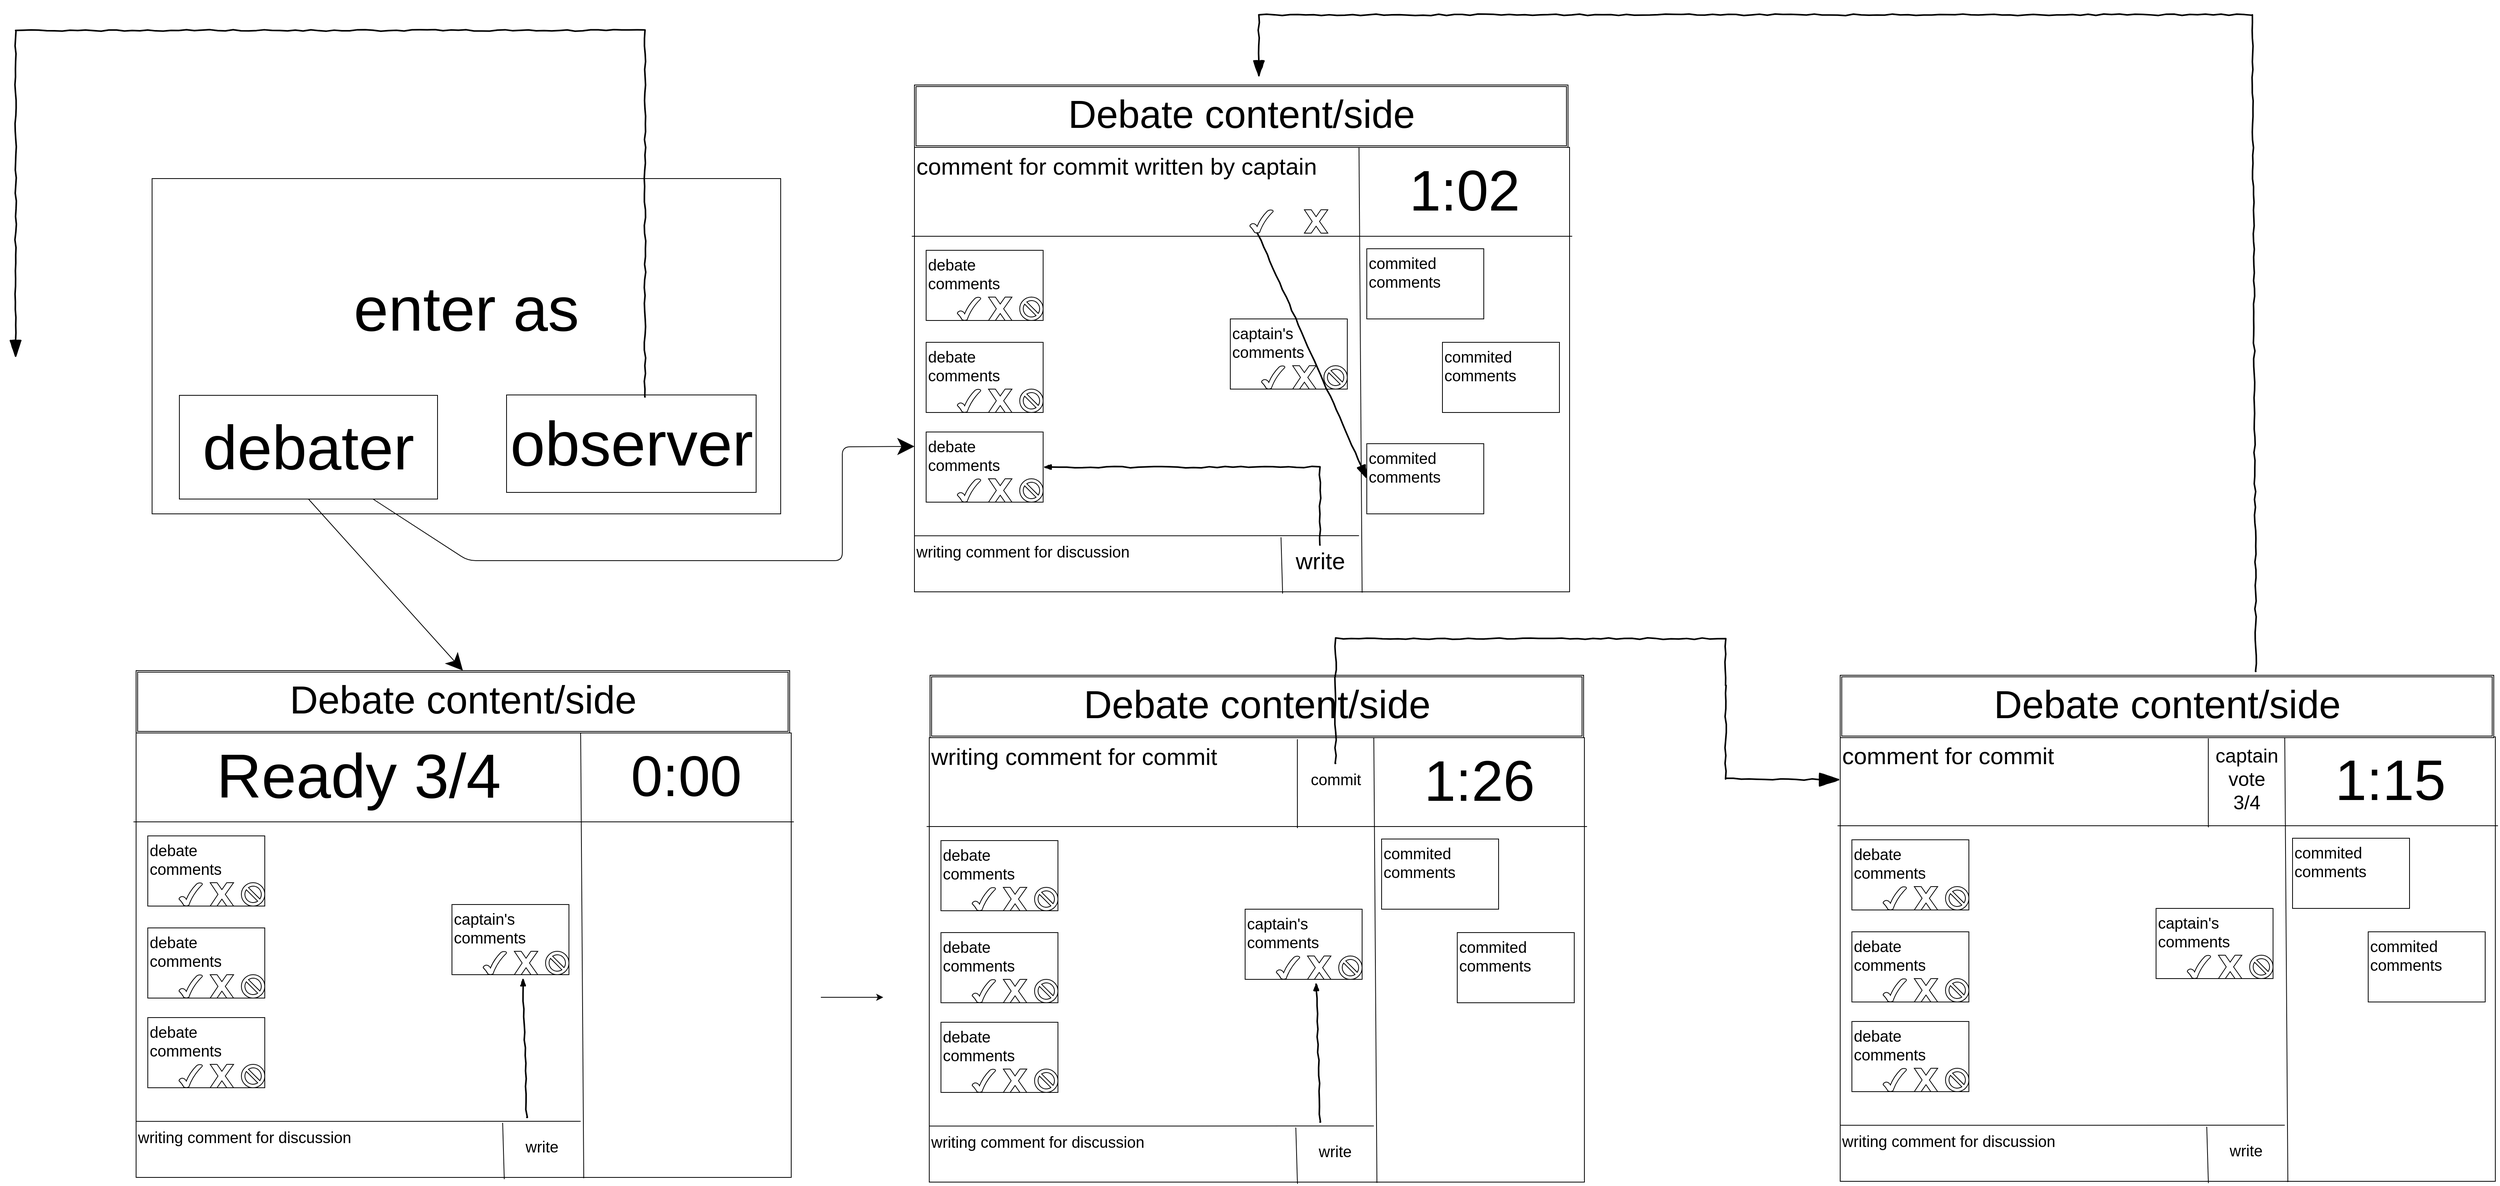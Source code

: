 <mxfile version="10.6.1" type="github"><diagram id="ZdFKePdr-FafEi4MBhRc" name="Page-1"><mxGraphModel dx="4649" dy="1990" grid="1" gridSize="20" guides="1" tooltips="1" connect="1" arrows="1" fold="1" page="1" pageScale="1" pageWidth="1169" pageHeight="827" math="0" shadow="0"><root><mxCell id="0"/><mxCell id="1" parent="0"/><mxCell id="f2f6UKd6Drw-5lWXuUiP-39" value="" style="rounded=0;whiteSpace=wrap;html=1;" vertex="1" parent="1"><mxGeometry x="112.5" y="270" width="840" height="570" as="geometry"/></mxCell><mxCell id="f2f6UKd6Drw-5lWXuUiP-42" value="" style="endArrow=none;html=1;entryX=0.796;entryY=-0.002;entryDx=0;entryDy=0;entryPerimeter=0;exitX=0.801;exitY=1;exitDx=0;exitDy=0;exitPerimeter=0;" edge="1" parent="1"><mxGeometry width="50" height="50" relative="1" as="geometry"><mxPoint x="686.5" y="841" as="sourcePoint"/><mxPoint x="682.5" y="270" as="targetPoint"/></mxGeometry></mxCell><mxCell id="f2f6UKd6Drw-5lWXuUiP-43" value="" style="endArrow=none;html=1;entryX=1.004;entryY=0.2;entryDx=0;entryDy=0;entryPerimeter=0;exitX=-0.004;exitY=0.2;exitDx=0;exitDy=0;exitPerimeter=0;" edge="1" parent="1" source="f2f6UKd6Drw-5lWXuUiP-39" target="f2f6UKd6Drw-5lWXuUiP-39"><mxGeometry width="50" height="50" relative="1" as="geometry"><mxPoint x="682.5" y="380" as="sourcePoint"/><mxPoint x="962.5" y="380" as="targetPoint"/></mxGeometry></mxCell><mxCell id="f2f6UKd6Drw-5lWXuUiP-44" value="&lt;font style=&quot;font-size: 73px&quot;&gt;1:02&lt;/font&gt;" style="text;html=1;strokeColor=none;fillColor=none;align=center;verticalAlign=middle;whiteSpace=wrap;rounded=0;" vertex="1" parent="1"><mxGeometry x="682.5" y="270" width="270" height="110" as="geometry"/></mxCell><mxCell id="f2f6UKd6Drw-5lWXuUiP-51" value="" style="rounded=0;whiteSpace=wrap;html=1;" vertex="1" parent="1"><mxGeometry x="127.5" y="402" width="150" height="90" as="geometry"/></mxCell><mxCell id="f2f6UKd6Drw-5lWXuUiP-52" value="&lt;font style=&quot;font-size: 20px&quot;&gt;debate comments&lt;br&gt;&lt;/font&gt;&lt;br&gt;&lt;br&gt;&lt;br&gt;&amp;nbsp; &amp;nbsp; &amp;nbsp; &amp;nbsp; &amp;nbsp; &amp;nbsp; &amp;nbsp; &amp;nbsp; &amp;nbsp; &amp;nbsp; &amp;nbsp; &amp;nbsp; &amp;nbsp; &amp;nbsp;&amp;nbsp;&lt;br&gt;" style="text;html=1;strokeColor=none;fillColor=none;align=left;verticalAlign=top;whiteSpace=wrap;rounded=0;" vertex="1" parent="1"><mxGeometry x="127.5" y="402" width="150" height="90" as="geometry"/></mxCell><mxCell id="f2f6UKd6Drw-5lWXuUiP-53" value="" style="verticalLabelPosition=bottom;verticalAlign=top;html=1;shape=mxgraph.basic.tick;align=left;" vertex="1" parent="1"><mxGeometry x="167.5" y="462" width="30" height="30" as="geometry"/></mxCell><mxCell id="f2f6UKd6Drw-5lWXuUiP-54" value="" style="verticalLabelPosition=bottom;verticalAlign=top;html=1;shape=mxgraph.basic.x;align=left;" vertex="1" parent="1"><mxGeometry x="207.5" y="462" width="30" height="30" as="geometry"/></mxCell><mxCell id="f2f6UKd6Drw-5lWXuUiP-55" value="" style="verticalLabelPosition=bottom;verticalAlign=top;html=1;shape=mxgraph.basic.no_symbol;align=left;" vertex="1" parent="1"><mxGeometry x="247.5" y="462" width="30" height="30" as="geometry"/></mxCell><mxCell id="f2f6UKd6Drw-5lWXuUiP-56" value="" style="rounded=0;whiteSpace=wrap;html=1;" vertex="1" parent="1"><mxGeometry x="127.5" y="520" width="150" height="90" as="geometry"/></mxCell><mxCell id="f2f6UKd6Drw-5lWXuUiP-57" value="&lt;font style=&quot;font-size: 20px&quot;&gt;debate comments&lt;br&gt;&lt;br&gt;&lt;br&gt;&lt;br&gt;&amp;nbsp; &amp;nbsp; &amp;nbsp; &amp;nbsp; &amp;nbsp; &amp;nbsp; &amp;nbsp; &amp;nbsp; &amp;nbsp; &amp;nbsp; &amp;nbsp; &amp;nbsp; &amp;nbsp; &amp;nbsp;&amp;nbsp;&lt;/font&gt;&lt;br&gt;" style="text;html=1;strokeColor=none;fillColor=none;align=left;verticalAlign=top;whiteSpace=wrap;rounded=0;" vertex="1" parent="1"><mxGeometry x="127.5" y="520" width="150" height="90" as="geometry"/></mxCell><mxCell id="f2f6UKd6Drw-5lWXuUiP-58" value="" style="verticalLabelPosition=bottom;verticalAlign=top;html=1;shape=mxgraph.basic.tick;align=left;" vertex="1" parent="1"><mxGeometry x="167.5" y="580" width="30" height="30" as="geometry"/></mxCell><mxCell id="f2f6UKd6Drw-5lWXuUiP-59" value="" style="verticalLabelPosition=bottom;verticalAlign=top;html=1;shape=mxgraph.basic.x;align=left;" vertex="1" parent="1"><mxGeometry x="207.5" y="580" width="30" height="30" as="geometry"/></mxCell><mxCell id="f2f6UKd6Drw-5lWXuUiP-60" value="" style="verticalLabelPosition=bottom;verticalAlign=top;html=1;shape=mxgraph.basic.no_symbol;align=left;" vertex="1" parent="1"><mxGeometry x="247.5" y="580" width="30" height="30" as="geometry"/></mxCell><mxCell id="f2f6UKd6Drw-5lWXuUiP-61" value="" style="rounded=0;whiteSpace=wrap;html=1;" vertex="1" parent="1"><mxGeometry x="127.5" y="635" width="150" height="90" as="geometry"/></mxCell><mxCell id="f2f6UKd6Drw-5lWXuUiP-62" value="&lt;font style=&quot;font-size: 20px&quot;&gt;debate comments&lt;br&gt;&lt;/font&gt;&lt;br&gt;&lt;br&gt;&lt;br&gt;&amp;nbsp; &amp;nbsp; &amp;nbsp; &amp;nbsp; &amp;nbsp; &amp;nbsp; &amp;nbsp; &amp;nbsp; &amp;nbsp; &amp;nbsp; &amp;nbsp; &amp;nbsp; &amp;nbsp; &amp;nbsp;&amp;nbsp;&lt;br&gt;" style="text;html=1;strokeColor=none;fillColor=none;align=left;verticalAlign=top;whiteSpace=wrap;rounded=0;" vertex="1" parent="1"><mxGeometry x="127.5" y="635" width="150" height="90" as="geometry"/></mxCell><mxCell id="f2f6UKd6Drw-5lWXuUiP-63" value="" style="verticalLabelPosition=bottom;verticalAlign=top;html=1;shape=mxgraph.basic.tick;align=left;" vertex="1" parent="1"><mxGeometry x="167.5" y="695" width="30" height="30" as="geometry"/></mxCell><mxCell id="f2f6UKd6Drw-5lWXuUiP-64" value="" style="verticalLabelPosition=bottom;verticalAlign=top;html=1;shape=mxgraph.basic.x;align=left;" vertex="1" parent="1"><mxGeometry x="207.5" y="695" width="30" height="30" as="geometry"/></mxCell><mxCell id="f2f6UKd6Drw-5lWXuUiP-65" value="" style="verticalLabelPosition=bottom;verticalAlign=top;html=1;shape=mxgraph.basic.no_symbol;align=left;" vertex="1" parent="1"><mxGeometry x="247.5" y="695" width="30" height="30" as="geometry"/></mxCell><mxCell id="f2f6UKd6Drw-5lWXuUiP-66" value="" style="rounded=0;whiteSpace=wrap;html=1;" vertex="1" parent="1"><mxGeometry x="517.5" y="490" width="150" height="90" as="geometry"/></mxCell><mxCell id="f2f6UKd6Drw-5lWXuUiP-67" value="&lt;font style=&quot;font-size: 20px&quot;&gt;captain's comments&lt;br&gt;&lt;/font&gt;&lt;br&gt;&lt;br&gt;&lt;br&gt;&amp;nbsp; &amp;nbsp; &amp;nbsp; &amp;nbsp; &amp;nbsp; &amp;nbsp; &amp;nbsp; &amp;nbsp; &amp;nbsp; &amp;nbsp; &amp;nbsp; &amp;nbsp; &amp;nbsp; &amp;nbsp;&amp;nbsp;&lt;br&gt;" style="text;html=1;strokeColor=none;fillColor=none;align=left;verticalAlign=top;whiteSpace=wrap;rounded=0;" vertex="1" parent="1"><mxGeometry x="517.5" y="490" width="150" height="90" as="geometry"/></mxCell><mxCell id="f2f6UKd6Drw-5lWXuUiP-68" value="" style="verticalLabelPosition=bottom;verticalAlign=top;html=1;shape=mxgraph.basic.tick;align=left;" vertex="1" parent="1"><mxGeometry x="557.5" y="550" width="30" height="30" as="geometry"/></mxCell><mxCell id="f2f6UKd6Drw-5lWXuUiP-69" value="" style="verticalLabelPosition=bottom;verticalAlign=top;html=1;shape=mxgraph.basic.x;align=left;" vertex="1" parent="1"><mxGeometry x="597.5" y="550" width="30" height="30" as="geometry"/></mxCell><mxCell id="f2f6UKd6Drw-5lWXuUiP-70" value="" style="verticalLabelPosition=bottom;verticalAlign=top;html=1;shape=mxgraph.basic.no_symbol;align=left;fontSize=20;" vertex="1" parent="1"><mxGeometry x="637.5" y="550" width="30" height="30" as="geometry"/></mxCell><mxCell id="f2f6UKd6Drw-5lWXuUiP-71" value="&lt;div style=&quot;text-align: left&quot;&gt;&lt;font style=&quot;font-size: 30px&quot;&gt;comment for commit written by captain&lt;/font&gt;&lt;/div&gt;" style="text;html=1;strokeColor=none;fillColor=none;align=left;verticalAlign=top;whiteSpace=wrap;rounded=0;" vertex="1" parent="1"><mxGeometry x="112.5" y="270" width="570" height="110" as="geometry"/></mxCell><mxCell id="f2f6UKd6Drw-5lWXuUiP-72" value="" style="verticalLabelPosition=bottom;verticalAlign=top;html=1;shape=mxgraph.basic.tick;align=left;" vertex="1" parent="1"><mxGeometry x="542.5" y="350" width="30" height="30" as="geometry"/></mxCell><mxCell id="f2f6UKd6Drw-5lWXuUiP-73" value="" style="verticalLabelPosition=bottom;verticalAlign=top;html=1;shape=mxgraph.basic.x;align=left;" vertex="1" parent="1"><mxGeometry x="612.5" y="350" width="30" height="30" as="geometry"/></mxCell><mxCell id="f2f6UKd6Drw-5lWXuUiP-74" value="" style="endArrow=none;html=1;exitX=0;exitY=0.874;exitDx=0;exitDy=0;exitPerimeter=0;" edge="1" parent="1" source="f2f6UKd6Drw-5lWXuUiP-39"><mxGeometry width="50" height="50" relative="1" as="geometry"><mxPoint x="112.5" y="1020" as="sourcePoint"/><mxPoint x="682.5" y="768" as="targetPoint"/></mxGeometry></mxCell><mxCell id="f2f6UKd6Drw-5lWXuUiP-75" value="&lt;font style=&quot;font-size: 30px&quot;&gt;write&lt;/font&gt;" style="text;html=1;strokeColor=none;fillColor=none;align=center;verticalAlign=middle;whiteSpace=wrap;rounded=0;" vertex="1" parent="1"><mxGeometry x="612.5" y="790" width="40" height="20" as="geometry"/></mxCell><mxCell id="f2f6UKd6Drw-5lWXuUiP-76" value="" style="endArrow=none;html=1;exitX=0.562;exitY=1.004;exitDx=0;exitDy=0;exitPerimeter=0;" edge="1" parent="1" source="f2f6UKd6Drw-5lWXuUiP-39"><mxGeometry width="50" height="50" relative="1" as="geometry"><mxPoint x="112.5" y="1050" as="sourcePoint"/><mxPoint x="582.5" y="770" as="targetPoint"/></mxGeometry></mxCell><mxCell id="f2f6UKd6Drw-5lWXuUiP-77" value="&lt;font style=&quot;font-size: 20px&quot;&gt;writing comment for discussion&lt;/font&gt;" style="text;html=1;strokeColor=none;fillColor=none;align=left;verticalAlign=top;whiteSpace=wrap;rounded=0;" vertex="1" parent="1"><mxGeometry x="112.5" y="770" width="360" height="20" as="geometry"/></mxCell><mxCell id="f2f6UKd6Drw-5lWXuUiP-78" value="" style="rounded=0;whiteSpace=wrap;html=1;" vertex="1" parent="1"><mxGeometry x="692.5" y="400" width="150" height="90" as="geometry"/></mxCell><mxCell id="f2f6UKd6Drw-5lWXuUiP-79" value="&lt;font style=&quot;font-size: 20px&quot;&gt;commited comments&lt;br&gt;&lt;/font&gt;&lt;br&gt;" style="text;html=1;strokeColor=none;fillColor=none;align=left;verticalAlign=top;whiteSpace=wrap;rounded=0;" vertex="1" parent="1"><mxGeometry x="692.5" y="400" width="150" height="90" as="geometry"/></mxCell><mxCell id="f2f6UKd6Drw-5lWXuUiP-80" value="" style="rounded=0;whiteSpace=wrap;html=1;fontSize=20;" vertex="1" parent="1"><mxGeometry x="789.5" y="520" width="150" height="90" as="geometry"/></mxCell><mxCell id="f2f6UKd6Drw-5lWXuUiP-81" value="commited comments&lt;br style=&quot;font-size: 20px;&quot;&gt;&lt;br style=&quot;font-size: 20px;&quot;&gt;" style="text;html=1;strokeColor=none;fillColor=none;align=left;verticalAlign=top;whiteSpace=wrap;rounded=0;fontSize=20;" vertex="1" parent="1"><mxGeometry x="789.5" y="520" width="150" height="90" as="geometry"/></mxCell><mxCell id="f2f6UKd6Drw-5lWXuUiP-82" value="" style="rounded=0;whiteSpace=wrap;html=1;fontSize=20;" vertex="1" parent="1"><mxGeometry x="692.5" y="650" width="150" height="90" as="geometry"/></mxCell><mxCell id="f2f6UKd6Drw-5lWXuUiP-83" value="commited comments&lt;br style=&quot;font-size: 20px;&quot;&gt;&lt;br style=&quot;font-size: 20px;&quot;&gt;" style="text;html=1;strokeColor=none;fillColor=none;align=left;verticalAlign=top;whiteSpace=wrap;rounded=0;fontSize=20;" vertex="1" parent="1"><mxGeometry x="692.5" y="650" width="150" height="90" as="geometry"/></mxCell><mxCell id="f2f6UKd6Drw-5lWXuUiP-84" value="" style="rounded=0;whiteSpace=wrap;html=1;fontSize=12;" vertex="1" parent="1"><mxGeometry x="131.5" y="1027" width="840" height="570" as="geometry"/></mxCell><mxCell id="f2f6UKd6Drw-5lWXuUiP-85" value="" style="endArrow=none;html=1;entryX=0.796;entryY=-0.002;entryDx=0;entryDy=0;entryPerimeter=0;exitX=0.801;exitY=1;exitDx=0;exitDy=0;exitPerimeter=0;fontSize=12;" edge="1" parent="1"><mxGeometry width="50" height="50" relative="1" as="geometry"><mxPoint x="705.5" y="1598" as="sourcePoint"/><mxPoint x="701.5" y="1027" as="targetPoint"/></mxGeometry></mxCell><mxCell id="f2f6UKd6Drw-5lWXuUiP-86" value="" style="endArrow=none;html=1;entryX=1.004;entryY=0.2;entryDx=0;entryDy=0;entryPerimeter=0;exitX=-0.004;exitY=0.2;exitDx=0;exitDy=0;exitPerimeter=0;fontSize=20;" edge="1" parent="1" source="f2f6UKd6Drw-5lWXuUiP-84" target="f2f6UKd6Drw-5lWXuUiP-84"><mxGeometry width="50" height="50" relative="1" as="geometry"><mxPoint x="701.5" y="1137" as="sourcePoint"/><mxPoint x="981.5" y="1137" as="targetPoint"/></mxGeometry></mxCell><mxCell id="f2f6UKd6Drw-5lWXuUiP-87" value="&lt;font style=&quot;font-size: 73px&quot;&gt;1:26&lt;/font&gt;" style="text;html=1;strokeColor=none;fillColor=none;align=center;verticalAlign=middle;whiteSpace=wrap;rounded=0;fontSize=45;" vertex="1" parent="1"><mxGeometry x="701.5" y="1027" width="270" height="110" as="geometry"/></mxCell><mxCell id="f2f6UKd6Drw-5lWXuUiP-88" value="" style="rounded=0;whiteSpace=wrap;html=1;fontSize=20;" vertex="1" parent="1"><mxGeometry x="146.5" y="1159" width="150" height="90" as="geometry"/></mxCell><mxCell id="f2f6UKd6Drw-5lWXuUiP-89" value="debate comments&lt;br style=&quot;font-size: 20px;&quot;&gt;&lt;br style=&quot;font-size: 20px;&quot;&gt;&lt;br style=&quot;font-size: 20px;&quot;&gt;&lt;br style=&quot;font-size: 20px;&quot;&gt;&amp;nbsp; &amp;nbsp; &amp;nbsp; &amp;nbsp; &amp;nbsp; &amp;nbsp; &amp;nbsp; &amp;nbsp; &amp;nbsp; &amp;nbsp; &amp;nbsp; &amp;nbsp; &amp;nbsp; &amp;nbsp;&amp;nbsp;&lt;br style=&quot;font-size: 20px;&quot;&gt;" style="text;html=1;strokeColor=none;fillColor=none;align=left;verticalAlign=top;whiteSpace=wrap;rounded=0;fontSize=20;" vertex="1" parent="1"><mxGeometry x="146.5" y="1159" width="150" height="90" as="geometry"/></mxCell><mxCell id="f2f6UKd6Drw-5lWXuUiP-90" value="" style="verticalLabelPosition=bottom;verticalAlign=top;html=1;shape=mxgraph.basic.tick;align=left;fontSize=20;" vertex="1" parent="1"><mxGeometry x="186.5" y="1219" width="30" height="30" as="geometry"/></mxCell><mxCell id="f2f6UKd6Drw-5lWXuUiP-91" value="" style="verticalLabelPosition=bottom;verticalAlign=top;html=1;shape=mxgraph.basic.x;align=left;fontSize=20;" vertex="1" parent="1"><mxGeometry x="226.5" y="1219" width="30" height="30" as="geometry"/></mxCell><mxCell id="f2f6UKd6Drw-5lWXuUiP-92" value="" style="verticalLabelPosition=bottom;verticalAlign=top;html=1;shape=mxgraph.basic.no_symbol;align=left;fontSize=20;" vertex="1" parent="1"><mxGeometry x="266.5" y="1219" width="30" height="30" as="geometry"/></mxCell><mxCell id="f2f6UKd6Drw-5lWXuUiP-93" value="" style="rounded=0;whiteSpace=wrap;html=1;fontSize=20;" vertex="1" parent="1"><mxGeometry x="146.5" y="1277" width="150" height="90" as="geometry"/></mxCell><mxCell id="f2f6UKd6Drw-5lWXuUiP-94" value="debate comments&lt;br style=&quot;font-size: 20px;&quot;&gt;&lt;br style=&quot;font-size: 20px;&quot;&gt;&lt;br style=&quot;font-size: 20px;&quot;&gt;&lt;br style=&quot;font-size: 20px;&quot;&gt;&amp;nbsp; &amp;nbsp; &amp;nbsp; &amp;nbsp; &amp;nbsp; &amp;nbsp; &amp;nbsp; &amp;nbsp; &amp;nbsp; &amp;nbsp; &amp;nbsp; &amp;nbsp; &amp;nbsp; &amp;nbsp;&amp;nbsp;&lt;br style=&quot;font-size: 20px;&quot;&gt;" style="text;html=1;strokeColor=none;fillColor=none;align=left;verticalAlign=top;whiteSpace=wrap;rounded=0;fontSize=20;" vertex="1" parent="1"><mxGeometry x="146.5" y="1277" width="150" height="90" as="geometry"/></mxCell><mxCell id="f2f6UKd6Drw-5lWXuUiP-95" value="" style="verticalLabelPosition=bottom;verticalAlign=top;html=1;shape=mxgraph.basic.tick;align=left;fontSize=20;" vertex="1" parent="1"><mxGeometry x="186.5" y="1337" width="30" height="30" as="geometry"/></mxCell><mxCell id="f2f6UKd6Drw-5lWXuUiP-96" value="" style="verticalLabelPosition=bottom;verticalAlign=top;html=1;shape=mxgraph.basic.x;align=left;fontSize=20;" vertex="1" parent="1"><mxGeometry x="226.5" y="1337" width="30" height="30" as="geometry"/></mxCell><mxCell id="f2f6UKd6Drw-5lWXuUiP-97" value="" style="verticalLabelPosition=bottom;verticalAlign=top;html=1;shape=mxgraph.basic.no_symbol;align=left;fontSize=20;" vertex="1" parent="1"><mxGeometry x="266.5" y="1337" width="30" height="30" as="geometry"/></mxCell><mxCell id="f2f6UKd6Drw-5lWXuUiP-98" value="" style="rounded=0;whiteSpace=wrap;html=1;fontSize=20;" vertex="1" parent="1"><mxGeometry x="146.5" y="1392" width="150" height="90" as="geometry"/></mxCell><mxCell id="f2f6UKd6Drw-5lWXuUiP-99" value="debate comments&lt;br style=&quot;font-size: 20px;&quot;&gt;&lt;br style=&quot;font-size: 20px;&quot;&gt;&lt;br style=&quot;font-size: 20px;&quot;&gt;&lt;br style=&quot;font-size: 20px;&quot;&gt;&amp;nbsp; &amp;nbsp; &amp;nbsp; &amp;nbsp; &amp;nbsp; &amp;nbsp; &amp;nbsp; &amp;nbsp; &amp;nbsp; &amp;nbsp; &amp;nbsp; &amp;nbsp; &amp;nbsp; &amp;nbsp;&amp;nbsp;&lt;br style=&quot;font-size: 20px;&quot;&gt;" style="text;html=1;strokeColor=none;fillColor=none;align=left;verticalAlign=top;whiteSpace=wrap;rounded=0;fontSize=20;" vertex="1" parent="1"><mxGeometry x="146.5" y="1392" width="150" height="90" as="geometry"/></mxCell><mxCell id="f2f6UKd6Drw-5lWXuUiP-100" value="" style="verticalLabelPosition=bottom;verticalAlign=top;html=1;shape=mxgraph.basic.tick;align=left;fontSize=20;" vertex="1" parent="1"><mxGeometry x="186.5" y="1452" width="30" height="30" as="geometry"/></mxCell><mxCell id="f2f6UKd6Drw-5lWXuUiP-101" value="" style="verticalLabelPosition=bottom;verticalAlign=top;html=1;shape=mxgraph.basic.x;align=left;fontSize=20;" vertex="1" parent="1"><mxGeometry x="226.5" y="1452" width="30" height="30" as="geometry"/></mxCell><mxCell id="f2f6UKd6Drw-5lWXuUiP-102" value="" style="verticalLabelPosition=bottom;verticalAlign=top;html=1;shape=mxgraph.basic.no_symbol;align=left;fontSize=20;" vertex="1" parent="1"><mxGeometry x="266.5" y="1452" width="30" height="30" as="geometry"/></mxCell><mxCell id="f2f6UKd6Drw-5lWXuUiP-103" value="" style="rounded=0;whiteSpace=wrap;html=1;fontSize=20;" vertex="1" parent="1"><mxGeometry x="536.5" y="1247" width="150" height="90" as="geometry"/></mxCell><mxCell id="f2f6UKd6Drw-5lWXuUiP-104" value="captain's comments&lt;br style=&quot;font-size: 20px;&quot;&gt;&lt;br style=&quot;font-size: 20px;&quot;&gt;&lt;br style=&quot;font-size: 20px;&quot;&gt;&lt;br style=&quot;font-size: 20px;&quot;&gt;&amp;nbsp; &amp;nbsp; &amp;nbsp; &amp;nbsp; &amp;nbsp; &amp;nbsp; &amp;nbsp; &amp;nbsp; &amp;nbsp; &amp;nbsp; &amp;nbsp; &amp;nbsp; &amp;nbsp; &amp;nbsp;&amp;nbsp;&lt;br style=&quot;font-size: 20px;&quot;&gt;" style="text;html=1;strokeColor=none;fillColor=none;align=left;verticalAlign=top;whiteSpace=wrap;rounded=0;fontSize=20;" vertex="1" parent="1"><mxGeometry x="536.5" y="1247" width="150" height="90" as="geometry"/></mxCell><mxCell id="f2f6UKd6Drw-5lWXuUiP-105" value="" style="verticalLabelPosition=bottom;verticalAlign=top;html=1;shape=mxgraph.basic.tick;align=left;fontSize=20;" vertex="1" parent="1"><mxGeometry x="576.5" y="1307" width="30" height="30" as="geometry"/></mxCell><mxCell id="f2f6UKd6Drw-5lWXuUiP-106" value="" style="verticalLabelPosition=bottom;verticalAlign=top;html=1;shape=mxgraph.basic.x;align=left;fontSize=20;" vertex="1" parent="1"><mxGeometry x="616.5" y="1307" width="30" height="30" as="geometry"/></mxCell><mxCell id="f2f6UKd6Drw-5lWXuUiP-107" value="" style="verticalLabelPosition=bottom;verticalAlign=top;html=1;shape=mxgraph.basic.no_symbol;align=left;fontSize=20;" vertex="1" parent="1"><mxGeometry x="656.5" y="1307" width="30" height="30" as="geometry"/></mxCell><mxCell id="f2f6UKd6Drw-5lWXuUiP-108" value="&lt;div style=&quot;text-align: left&quot;&gt;&lt;font style=&quot;font-size: 30px&quot;&gt;writing comment for commit&lt;/font&gt;&lt;/div&gt;" style="text;html=1;strokeColor=none;fillColor=none;align=left;verticalAlign=top;whiteSpace=wrap;rounded=0;fontSize=20;" vertex="1" parent="1"><mxGeometry x="131.5" y="1027" width="570" height="110" as="geometry"/></mxCell><mxCell id="f2f6UKd6Drw-5lWXuUiP-111" value="" style="endArrow=none;html=1;exitX=0;exitY=0.874;exitDx=0;exitDy=0;exitPerimeter=0;fontSize=20;" edge="1" parent="1" source="f2f6UKd6Drw-5lWXuUiP-84"><mxGeometry width="50" height="50" relative="1" as="geometry"><mxPoint x="131.5" y="1777" as="sourcePoint"/><mxPoint x="701.5" y="1525" as="targetPoint"/></mxGeometry></mxCell><mxCell id="f2f6UKd6Drw-5lWXuUiP-112" value="&lt;font style=&quot;font-size: 20px;&quot;&gt;write&lt;/font&gt;" style="text;html=1;strokeColor=none;fillColor=none;align=center;verticalAlign=middle;whiteSpace=wrap;rounded=0;fontSize=20;" vertex="1" parent="1"><mxGeometry x="631.5" y="1547" width="40" height="20" as="geometry"/></mxCell><mxCell id="f2f6UKd6Drw-5lWXuUiP-113" value="" style="endArrow=none;html=1;exitX=0.562;exitY=1.004;exitDx=0;exitDy=0;exitPerimeter=0;fontSize=20;" edge="1" parent="1" source="f2f6UKd6Drw-5lWXuUiP-84"><mxGeometry width="50" height="50" relative="1" as="geometry"><mxPoint x="131.5" y="1807" as="sourcePoint"/><mxPoint x="601.5" y="1527" as="targetPoint"/></mxGeometry></mxCell><mxCell id="f2f6UKd6Drw-5lWXuUiP-114" value="writing comment for discussion" style="text;html=1;strokeColor=none;fillColor=none;align=left;verticalAlign=top;whiteSpace=wrap;rounded=0;fontSize=20;" vertex="1" parent="1"><mxGeometry x="131.5" y="1527" width="360" height="20" as="geometry"/></mxCell><mxCell id="f2f6UKd6Drw-5lWXuUiP-115" value="" style="rounded=0;whiteSpace=wrap;html=1;fontSize=20;" vertex="1" parent="1"><mxGeometry x="711.5" y="1157" width="150" height="90" as="geometry"/></mxCell><mxCell id="f2f6UKd6Drw-5lWXuUiP-116" value="commited comments&lt;br style=&quot;font-size: 20px;&quot;&gt;&lt;br style=&quot;font-size: 20px;&quot;&gt;" style="text;html=1;strokeColor=none;fillColor=none;align=left;verticalAlign=top;whiteSpace=wrap;rounded=0;fontSize=20;" vertex="1" parent="1"><mxGeometry x="711.5" y="1157" width="150" height="90" as="geometry"/></mxCell><mxCell id="f2f6UKd6Drw-5lWXuUiP-117" value="" style="rounded=0;whiteSpace=wrap;html=1;fontSize=20;" vertex="1" parent="1"><mxGeometry x="808.5" y="1277" width="150" height="90" as="geometry"/></mxCell><mxCell id="f2f6UKd6Drw-5lWXuUiP-118" value="commited comments&lt;br style=&quot;font-size: 20px;&quot;&gt;&lt;br style=&quot;font-size: 20px;&quot;&gt;" style="text;html=1;strokeColor=none;fillColor=none;align=left;verticalAlign=top;whiteSpace=wrap;rounded=0;fontSize=20;" vertex="1" parent="1"><mxGeometry x="808.5" y="1277" width="150" height="90" as="geometry"/></mxCell><mxCell id="f2f6UKd6Drw-5lWXuUiP-121" value="" style="endArrow=none;html=1;entryX=0.828;entryY=0.018;entryDx=0;entryDy=0;entryPerimeter=0;fontSize=30;" edge="1" parent="1" target="f2f6UKd6Drw-5lWXuUiP-108"><mxGeometry width="50" height="50" relative="1" as="geometry"><mxPoint x="603.5" y="1143" as="sourcePoint"/><mxPoint x="174.5" y="1623" as="targetPoint"/></mxGeometry></mxCell><mxCell id="f2f6UKd6Drw-5lWXuUiP-122" value="&lt;font style=&quot;font-size: 20px;&quot;&gt;commit&lt;/font&gt;" style="text;html=1;strokeColor=none;fillColor=none;align=center;verticalAlign=middle;whiteSpace=wrap;rounded=0;fontSize=20;" vertex="1" parent="1"><mxGeometry x="622.5" y="1060" width="60" height="39" as="geometry"/></mxCell><mxCell id="f2f6UKd6Drw-5lWXuUiP-123" value="" style="rounded=0;whiteSpace=wrap;html=1;" vertex="1" parent="1"><mxGeometry x="1299.5" y="1026" width="840" height="570" as="geometry"/></mxCell><mxCell id="f2f6UKd6Drw-5lWXuUiP-124" value="" style="endArrow=none;html=1;entryX=0.796;entryY=-0.002;entryDx=0;entryDy=0;entryPerimeter=0;exitX=0.801;exitY=1;exitDx=0;exitDy=0;exitPerimeter=0;" edge="1" parent="1"><mxGeometry width="50" height="50" relative="1" as="geometry"><mxPoint x="1873.5" y="1597" as="sourcePoint"/><mxPoint x="1869.5" y="1026" as="targetPoint"/></mxGeometry></mxCell><mxCell id="f2f6UKd6Drw-5lWXuUiP-125" value="" style="endArrow=none;html=1;entryX=1.004;entryY=0.2;entryDx=0;entryDy=0;entryPerimeter=0;exitX=-0.004;exitY=0.2;exitDx=0;exitDy=0;exitPerimeter=0;fontSize=20;" edge="1" parent="1" source="f2f6UKd6Drw-5lWXuUiP-123" target="f2f6UKd6Drw-5lWXuUiP-123"><mxGeometry width="50" height="50" relative="1" as="geometry"><mxPoint x="1869.5" y="1136" as="sourcePoint"/><mxPoint x="2149.5" y="1136" as="targetPoint"/></mxGeometry></mxCell><mxCell id="f2f6UKd6Drw-5lWXuUiP-126" value="&lt;font style=&quot;font-size: 73px&quot;&gt;1:15&lt;/font&gt;" style="text;html=1;strokeColor=none;fillColor=none;align=center;verticalAlign=middle;whiteSpace=wrap;rounded=0;" vertex="1" parent="1"><mxGeometry x="1869.5" y="1026" width="270" height="110" as="geometry"/></mxCell><mxCell id="f2f6UKd6Drw-5lWXuUiP-127" value="" style="rounded=0;whiteSpace=wrap;html=1;fontSize=20;" vertex="1" parent="1"><mxGeometry x="1314.5" y="1158" width="150" height="90" as="geometry"/></mxCell><mxCell id="f2f6UKd6Drw-5lWXuUiP-128" value="debate comments&lt;br style=&quot;font-size: 20px;&quot;&gt;&lt;br style=&quot;font-size: 20px;&quot;&gt;&lt;br style=&quot;font-size: 20px;&quot;&gt;&lt;br style=&quot;font-size: 20px;&quot;&gt;&amp;nbsp; &amp;nbsp; &amp;nbsp; &amp;nbsp; &amp;nbsp; &amp;nbsp; &amp;nbsp; &amp;nbsp; &amp;nbsp; &amp;nbsp; &amp;nbsp; &amp;nbsp; &amp;nbsp; &amp;nbsp;&amp;nbsp;&lt;br style=&quot;font-size: 20px;&quot;&gt;" style="text;html=1;strokeColor=none;fillColor=none;align=left;verticalAlign=top;whiteSpace=wrap;rounded=0;fontSize=20;" vertex="1" parent="1"><mxGeometry x="1314.5" y="1158" width="150" height="90" as="geometry"/></mxCell><mxCell id="f2f6UKd6Drw-5lWXuUiP-129" value="" style="verticalLabelPosition=bottom;verticalAlign=top;html=1;shape=mxgraph.basic.tick;align=left;fontSize=20;" vertex="1" parent="1"><mxGeometry x="1354.5" y="1218" width="30" height="30" as="geometry"/></mxCell><mxCell id="f2f6UKd6Drw-5lWXuUiP-130" value="" style="verticalLabelPosition=bottom;verticalAlign=top;html=1;shape=mxgraph.basic.x;align=left;fontSize=20;" vertex="1" parent="1"><mxGeometry x="1394.5" y="1218" width="30" height="30" as="geometry"/></mxCell><mxCell id="f2f6UKd6Drw-5lWXuUiP-131" value="" style="verticalLabelPosition=bottom;verticalAlign=top;html=1;shape=mxgraph.basic.no_symbol;align=left;fontSize=20;" vertex="1" parent="1"><mxGeometry x="1434.5" y="1218" width="30" height="30" as="geometry"/></mxCell><mxCell id="f2f6UKd6Drw-5lWXuUiP-132" value="" style="rounded=0;whiteSpace=wrap;html=1;fontSize=20;" vertex="1" parent="1"><mxGeometry x="1314.5" y="1276" width="150" height="90" as="geometry"/></mxCell><mxCell id="f2f6UKd6Drw-5lWXuUiP-133" value="debate comments&lt;br style=&quot;font-size: 20px;&quot;&gt;&lt;br style=&quot;font-size: 20px;&quot;&gt;&lt;br style=&quot;font-size: 20px;&quot;&gt;&lt;br style=&quot;font-size: 20px;&quot;&gt;&amp;nbsp; &amp;nbsp; &amp;nbsp; &amp;nbsp; &amp;nbsp; &amp;nbsp; &amp;nbsp; &amp;nbsp; &amp;nbsp; &amp;nbsp; &amp;nbsp; &amp;nbsp; &amp;nbsp; &amp;nbsp;&amp;nbsp;&lt;br style=&quot;font-size: 20px;&quot;&gt;" style="text;html=1;strokeColor=none;fillColor=none;align=left;verticalAlign=top;whiteSpace=wrap;rounded=0;fontSize=20;" vertex="1" parent="1"><mxGeometry x="1314.5" y="1276" width="150" height="90" as="geometry"/></mxCell><mxCell id="f2f6UKd6Drw-5lWXuUiP-134" value="" style="verticalLabelPosition=bottom;verticalAlign=top;html=1;shape=mxgraph.basic.tick;align=left;fontSize=20;" vertex="1" parent="1"><mxGeometry x="1354.5" y="1336" width="30" height="30" as="geometry"/></mxCell><mxCell id="f2f6UKd6Drw-5lWXuUiP-135" value="" style="verticalLabelPosition=bottom;verticalAlign=top;html=1;shape=mxgraph.basic.x;align=left;fontSize=20;" vertex="1" parent="1"><mxGeometry x="1394.5" y="1336" width="30" height="30" as="geometry"/></mxCell><mxCell id="f2f6UKd6Drw-5lWXuUiP-136" value="" style="verticalLabelPosition=bottom;verticalAlign=top;html=1;shape=mxgraph.basic.no_symbol;align=left;fontSize=20;" vertex="1" parent="1"><mxGeometry x="1434.5" y="1336" width="30" height="30" as="geometry"/></mxCell><mxCell id="f2f6UKd6Drw-5lWXuUiP-137" value="" style="rounded=0;whiteSpace=wrap;html=1;fontSize=20;" vertex="1" parent="1"><mxGeometry x="1314.5" y="1391" width="150" height="90" as="geometry"/></mxCell><mxCell id="f2f6UKd6Drw-5lWXuUiP-138" value="debate comments&lt;br style=&quot;font-size: 20px;&quot;&gt;&lt;br style=&quot;font-size: 20px;&quot;&gt;&lt;br style=&quot;font-size: 20px;&quot;&gt;&lt;br style=&quot;font-size: 20px;&quot;&gt;&amp;nbsp; &amp;nbsp; &amp;nbsp; &amp;nbsp; &amp;nbsp; &amp;nbsp; &amp;nbsp; &amp;nbsp; &amp;nbsp; &amp;nbsp; &amp;nbsp; &amp;nbsp; &amp;nbsp; &amp;nbsp;&amp;nbsp;&lt;br style=&quot;font-size: 20px;&quot;&gt;" style="text;html=1;strokeColor=none;fillColor=none;align=left;verticalAlign=top;whiteSpace=wrap;rounded=0;fontSize=20;" vertex="1" parent="1"><mxGeometry x="1314.5" y="1391" width="150" height="90" as="geometry"/></mxCell><mxCell id="f2f6UKd6Drw-5lWXuUiP-139" value="" style="verticalLabelPosition=bottom;verticalAlign=top;html=1;shape=mxgraph.basic.tick;align=left;fontSize=20;" vertex="1" parent="1"><mxGeometry x="1354.5" y="1451" width="30" height="30" as="geometry"/></mxCell><mxCell id="f2f6UKd6Drw-5lWXuUiP-140" value="" style="verticalLabelPosition=bottom;verticalAlign=top;html=1;shape=mxgraph.basic.x;align=left;fontSize=20;" vertex="1" parent="1"><mxGeometry x="1394.5" y="1451" width="30" height="30" as="geometry"/></mxCell><mxCell id="f2f6UKd6Drw-5lWXuUiP-141" value="" style="verticalLabelPosition=bottom;verticalAlign=top;html=1;shape=mxgraph.basic.no_symbol;align=left;fontSize=20;" vertex="1" parent="1"><mxGeometry x="1434.5" y="1451" width="30" height="30" as="geometry"/></mxCell><mxCell id="f2f6UKd6Drw-5lWXuUiP-142" value="" style="rounded=0;whiteSpace=wrap;html=1;fontSize=20;" vertex="1" parent="1"><mxGeometry x="1704.5" y="1246" width="150" height="90" as="geometry"/></mxCell><mxCell id="f2f6UKd6Drw-5lWXuUiP-143" value="captain's comments&lt;br style=&quot;font-size: 20px;&quot;&gt;&lt;br style=&quot;font-size: 20px;&quot;&gt;&lt;br style=&quot;font-size: 20px;&quot;&gt;&lt;br style=&quot;font-size: 20px;&quot;&gt;&amp;nbsp; &amp;nbsp; &amp;nbsp; &amp;nbsp; &amp;nbsp; &amp;nbsp; &amp;nbsp; &amp;nbsp; &amp;nbsp; &amp;nbsp; &amp;nbsp; &amp;nbsp; &amp;nbsp; &amp;nbsp;&amp;nbsp;&lt;br style=&quot;font-size: 20px;&quot;&gt;" style="text;html=1;strokeColor=none;fillColor=none;align=left;verticalAlign=top;whiteSpace=wrap;rounded=0;fontSize=20;" vertex="1" parent="1"><mxGeometry x="1704.5" y="1246" width="150" height="90" as="geometry"/></mxCell><mxCell id="f2f6UKd6Drw-5lWXuUiP-144" value="" style="verticalLabelPosition=bottom;verticalAlign=top;html=1;shape=mxgraph.basic.tick;align=left;fontSize=20;" vertex="1" parent="1"><mxGeometry x="1744.5" y="1306" width="30" height="30" as="geometry"/></mxCell><mxCell id="f2f6UKd6Drw-5lWXuUiP-145" value="" style="verticalLabelPosition=bottom;verticalAlign=top;html=1;shape=mxgraph.basic.x;align=left;fontSize=20;" vertex="1" parent="1"><mxGeometry x="1784.5" y="1306" width="30" height="30" as="geometry"/></mxCell><mxCell id="f2f6UKd6Drw-5lWXuUiP-146" value="" style="verticalLabelPosition=bottom;verticalAlign=top;html=1;shape=mxgraph.basic.no_symbol;align=left;fontSize=20;" vertex="1" parent="1"><mxGeometry x="1824.5" y="1306" width="30" height="30" as="geometry"/></mxCell><mxCell id="f2f6UKd6Drw-5lWXuUiP-147" value="&lt;div style=&quot;text-align: left&quot;&gt;&lt;span style=&quot;font-size: 30px&quot;&gt;comment for commit&lt;/span&gt;&lt;/div&gt;" style="text;html=1;strokeColor=none;fillColor=none;align=left;verticalAlign=top;whiteSpace=wrap;rounded=0;" vertex="1" parent="1"><mxGeometry x="1299.5" y="1026" width="570" height="110" as="geometry"/></mxCell><mxCell id="f2f6UKd6Drw-5lWXuUiP-148" value="" style="endArrow=none;html=1;exitX=0;exitY=0.874;exitDx=0;exitDy=0;exitPerimeter=0;fontSize=20;" edge="1" parent="1" source="f2f6UKd6Drw-5lWXuUiP-123"><mxGeometry width="50" height="50" relative="1" as="geometry"><mxPoint x="1299.5" y="1776" as="sourcePoint"/><mxPoint x="1869.5" y="1524" as="targetPoint"/></mxGeometry></mxCell><mxCell id="f2f6UKd6Drw-5lWXuUiP-149" value="&lt;font style=&quot;font-size: 20px;&quot;&gt;write&lt;/font&gt;" style="text;html=1;strokeColor=none;fillColor=none;align=center;verticalAlign=middle;whiteSpace=wrap;rounded=0;fontSize=20;" vertex="1" parent="1"><mxGeometry x="1799.5" y="1546" width="40" height="20" as="geometry"/></mxCell><mxCell id="f2f6UKd6Drw-5lWXuUiP-150" value="" style="endArrow=none;html=1;exitX=0.562;exitY=1.004;exitDx=0;exitDy=0;exitPerimeter=0;fontSize=20;" edge="1" parent="1" source="f2f6UKd6Drw-5lWXuUiP-123"><mxGeometry width="50" height="50" relative="1" as="geometry"><mxPoint x="1299.5" y="1806" as="sourcePoint"/><mxPoint x="1769.5" y="1526" as="targetPoint"/></mxGeometry></mxCell><mxCell id="f2f6UKd6Drw-5lWXuUiP-151" value="writing comment for discussion" style="text;html=1;strokeColor=none;fillColor=none;align=left;verticalAlign=top;whiteSpace=wrap;rounded=0;fontSize=20;" vertex="1" parent="1"><mxGeometry x="1299.5" y="1526" width="360" height="20" as="geometry"/></mxCell><mxCell id="f2f6UKd6Drw-5lWXuUiP-152" value="" style="rounded=0;whiteSpace=wrap;html=1;fontSize=20;" vertex="1" parent="1"><mxGeometry x="1879.5" y="1156" width="150" height="90" as="geometry"/></mxCell><mxCell id="f2f6UKd6Drw-5lWXuUiP-153" value="commited comments&lt;br style=&quot;font-size: 20px;&quot;&gt;&lt;br style=&quot;font-size: 20px;&quot;&gt;" style="text;html=1;strokeColor=none;fillColor=none;align=left;verticalAlign=top;whiteSpace=wrap;rounded=0;fontSize=20;" vertex="1" parent="1"><mxGeometry x="1879.5" y="1156" width="150" height="90" as="geometry"/></mxCell><mxCell id="f2f6UKd6Drw-5lWXuUiP-154" value="" style="rounded=0;whiteSpace=wrap;html=1;fontSize=20;" vertex="1" parent="1"><mxGeometry x="1976.5" y="1276" width="150" height="90" as="geometry"/></mxCell><mxCell id="f2f6UKd6Drw-5lWXuUiP-155" value="commited comments&lt;br style=&quot;font-size: 20px;&quot;&gt;&lt;br style=&quot;font-size: 20px;&quot;&gt;" style="text;html=1;strokeColor=none;fillColor=none;align=left;verticalAlign=top;whiteSpace=wrap;rounded=0;fontSize=20;" vertex="1" parent="1"><mxGeometry x="1976.5" y="1276" width="150" height="90" as="geometry"/></mxCell><mxCell id="f2f6UKd6Drw-5lWXuUiP-158" value="" style="endArrow=none;html=1;entryX=0.828;entryY=0.018;entryDx=0;entryDy=0;entryPerimeter=0;" edge="1" parent="1" target="f2f6UKd6Drw-5lWXuUiP-147"><mxGeometry width="50" height="50" relative="1" as="geometry"><mxPoint x="1771.5" y="1142" as="sourcePoint"/><mxPoint x="1342.5" y="1622" as="targetPoint"/></mxGeometry></mxCell><mxCell id="f2f6UKd6Drw-5lWXuUiP-159" value="&lt;font style=&quot;font-size: 25px&quot;&gt;captain vote&lt;br&gt;3/4&lt;/font&gt;" style="text;html=1;strokeColor=none;fillColor=none;align=center;verticalAlign=middle;whiteSpace=wrap;rounded=0;" vertex="1" parent="1"><mxGeometry x="1790.5" y="1059" width="60" height="39" as="geometry"/></mxCell><mxCell id="f2f6UKd6Drw-5lWXuUiP-164" value="" style="rounded=0;comic=1;strokeWidth=2;endArrow=blockThin;html=1;fontFamily=Comic Sans MS;fontStyle=1;endSize=17;exitX=0.636;exitY=-0.062;exitDx=0;exitDy=0;exitPerimeter=0;entryX=0.527;entryY=-0.121;entryDx=0;entryDy=0;entryPerimeter=0;" edge="1" parent="1" source="f2f6UKd6Drw-5lWXuUiP-212" target="f2f6UKd6Drw-5lWXuUiP-213"><mxGeometry width="50" height="50" relative="1" as="geometry"><mxPoint x="1827.5" y="740" as="sourcePoint"/><mxPoint x="1580" y="380" as="targetPoint"/><Array as="points"><mxPoint x="1828" y="100"/><mxPoint x="554" y="100"/></Array></mxGeometry></mxCell><mxCell id="f2f6UKd6Drw-5lWXuUiP-165" value="" style="rounded=0;comic=1;strokeWidth=2;endArrow=blockThin;html=1;fontFamily=Comic Sans MS;fontStyle=1;entryX=0.367;entryY=1.133;entryDx=0;entryDy=0;entryPerimeter=0;" edge="1" parent="1" target="f2f6UKd6Drw-5lWXuUiP-106"><mxGeometry width="50" height="50" relative="1" as="geometry"><mxPoint x="632.5" y="1520" as="sourcePoint"/><mxPoint x="662.5" y="1380" as="targetPoint"/></mxGeometry></mxCell><mxCell id="f2f6UKd6Drw-5lWXuUiP-168" value="" style="rounded=0;comic=1;strokeWidth=2;endArrow=blockThin;html=1;fontFamily=Comic Sans MS;fontStyle=1;entryX=1;entryY=0.5;entryDx=0;entryDy=0;" edge="1" parent="1" target="f2f6UKd6Drw-5lWXuUiP-62"><mxGeometry width="50" height="50" relative="1" as="geometry"><mxPoint x="632.5" y="780" as="sourcePoint"/><mxPoint x="642.5" y="640" as="targetPoint"/><Array as="points"><mxPoint x="632.5" y="680"/></Array></mxGeometry></mxCell><mxCell id="f2f6UKd6Drw-5lWXuUiP-171" value="" style="rounded=0;comic=1;strokeWidth=2;endArrow=blockThin;html=1;fontFamily=Comic Sans MS;fontStyle=1;entryX=0;entryY=0.5;entryDx=0;entryDy=0;endSize=13;" edge="1" parent="1" target="f2f6UKd6Drw-5lWXuUiP-83"><mxGeometry width="50" height="50" relative="1" as="geometry"><mxPoint x="552.5" y="380" as="sourcePoint"/><mxPoint x="602.5" y="400" as="targetPoint"/></mxGeometry></mxCell><mxCell id="f2f6UKd6Drw-5lWXuUiP-172" value="" style="rounded=0;whiteSpace=wrap;html=1;fontSize=12;" vertex="1" parent="1"><mxGeometry x="-885.5" y="1021" width="840" height="570" as="geometry"/></mxCell><mxCell id="f2f6UKd6Drw-5lWXuUiP-173" value="" style="endArrow=none;html=1;entryX=0.796;entryY=-0.002;entryDx=0;entryDy=0;entryPerimeter=0;exitX=0.801;exitY=1;exitDx=0;exitDy=0;exitPerimeter=0;fontSize=12;" edge="1" parent="1"><mxGeometry width="50" height="50" relative="1" as="geometry"><mxPoint x="-311.5" y="1592" as="sourcePoint"/><mxPoint x="-315.5" y="1021" as="targetPoint"/></mxGeometry></mxCell><mxCell id="f2f6UKd6Drw-5lWXuUiP-174" value="" style="endArrow=none;html=1;entryX=1.004;entryY=0.2;entryDx=0;entryDy=0;entryPerimeter=0;exitX=-0.004;exitY=0.2;exitDx=0;exitDy=0;exitPerimeter=0;fontSize=20;" edge="1" parent="1" source="f2f6UKd6Drw-5lWXuUiP-172" target="f2f6UKd6Drw-5lWXuUiP-172"><mxGeometry width="50" height="50" relative="1" as="geometry"><mxPoint x="-315.5" y="1131" as="sourcePoint"/><mxPoint x="-35.5" y="1131" as="targetPoint"/></mxGeometry></mxCell><mxCell id="f2f6UKd6Drw-5lWXuUiP-175" value="&lt;font style=&quot;font-size: 73px&quot;&gt;0:00&lt;/font&gt;" style="text;html=1;strokeColor=none;fillColor=none;align=center;verticalAlign=middle;whiteSpace=wrap;rounded=0;fontSize=45;" vertex="1" parent="1"><mxGeometry x="-315.5" y="1021" width="270" height="110" as="geometry"/></mxCell><mxCell id="f2f6UKd6Drw-5lWXuUiP-176" value="" style="rounded=0;whiteSpace=wrap;html=1;fontSize=20;" vertex="1" parent="1"><mxGeometry x="-870.5" y="1153" width="150" height="90" as="geometry"/></mxCell><mxCell id="f2f6UKd6Drw-5lWXuUiP-177" value="debate comments&lt;br style=&quot;font-size: 20px;&quot;&gt;&lt;br style=&quot;font-size: 20px;&quot;&gt;&lt;br style=&quot;font-size: 20px;&quot;&gt;&lt;br style=&quot;font-size: 20px;&quot;&gt;&amp;nbsp; &amp;nbsp; &amp;nbsp; &amp;nbsp; &amp;nbsp; &amp;nbsp; &amp;nbsp; &amp;nbsp; &amp;nbsp; &amp;nbsp; &amp;nbsp; &amp;nbsp; &amp;nbsp; &amp;nbsp;&amp;nbsp;&lt;br style=&quot;font-size: 20px;&quot;&gt;" style="text;html=1;strokeColor=none;fillColor=none;align=left;verticalAlign=top;whiteSpace=wrap;rounded=0;fontSize=20;" vertex="1" parent="1"><mxGeometry x="-870.5" y="1153" width="150" height="90" as="geometry"/></mxCell><mxCell id="f2f6UKd6Drw-5lWXuUiP-178" value="" style="verticalLabelPosition=bottom;verticalAlign=top;html=1;shape=mxgraph.basic.tick;align=left;fontSize=20;" vertex="1" parent="1"><mxGeometry x="-830.5" y="1213" width="30" height="30" as="geometry"/></mxCell><mxCell id="f2f6UKd6Drw-5lWXuUiP-179" value="" style="verticalLabelPosition=bottom;verticalAlign=top;html=1;shape=mxgraph.basic.x;align=left;fontSize=20;" vertex="1" parent="1"><mxGeometry x="-790.5" y="1213" width="30" height="30" as="geometry"/></mxCell><mxCell id="f2f6UKd6Drw-5lWXuUiP-180" value="" style="verticalLabelPosition=bottom;verticalAlign=top;html=1;shape=mxgraph.basic.no_symbol;align=left;fontSize=20;" vertex="1" parent="1"><mxGeometry x="-750.5" y="1213" width="30" height="30" as="geometry"/></mxCell><mxCell id="f2f6UKd6Drw-5lWXuUiP-181" value="" style="rounded=0;whiteSpace=wrap;html=1;fontSize=20;" vertex="1" parent="1"><mxGeometry x="-870.5" y="1271" width="150" height="90" as="geometry"/></mxCell><mxCell id="f2f6UKd6Drw-5lWXuUiP-182" value="debate comments&lt;br style=&quot;font-size: 20px;&quot;&gt;&lt;br style=&quot;font-size: 20px;&quot;&gt;&lt;br style=&quot;font-size: 20px;&quot;&gt;&lt;br style=&quot;font-size: 20px;&quot;&gt;&amp;nbsp; &amp;nbsp; &amp;nbsp; &amp;nbsp; &amp;nbsp; &amp;nbsp; &amp;nbsp; &amp;nbsp; &amp;nbsp; &amp;nbsp; &amp;nbsp; &amp;nbsp; &amp;nbsp; &amp;nbsp;&amp;nbsp;&lt;br style=&quot;font-size: 20px;&quot;&gt;" style="text;html=1;strokeColor=none;fillColor=none;align=left;verticalAlign=top;whiteSpace=wrap;rounded=0;fontSize=20;" vertex="1" parent="1"><mxGeometry x="-870.5" y="1271" width="150" height="90" as="geometry"/></mxCell><mxCell id="f2f6UKd6Drw-5lWXuUiP-183" value="" style="verticalLabelPosition=bottom;verticalAlign=top;html=1;shape=mxgraph.basic.tick;align=left;fontSize=20;" vertex="1" parent="1"><mxGeometry x="-830.5" y="1331" width="30" height="30" as="geometry"/></mxCell><mxCell id="f2f6UKd6Drw-5lWXuUiP-184" value="" style="verticalLabelPosition=bottom;verticalAlign=top;html=1;shape=mxgraph.basic.x;align=left;fontSize=20;" vertex="1" parent="1"><mxGeometry x="-790.5" y="1331" width="30" height="30" as="geometry"/></mxCell><mxCell id="f2f6UKd6Drw-5lWXuUiP-185" value="" style="verticalLabelPosition=bottom;verticalAlign=top;html=1;shape=mxgraph.basic.no_symbol;align=left;fontSize=20;" vertex="1" parent="1"><mxGeometry x="-750.5" y="1331" width="30" height="30" as="geometry"/></mxCell><mxCell id="f2f6UKd6Drw-5lWXuUiP-186" value="" style="rounded=0;whiteSpace=wrap;html=1;fontSize=20;" vertex="1" parent="1"><mxGeometry x="-870.5" y="1386" width="150" height="90" as="geometry"/></mxCell><mxCell id="f2f6UKd6Drw-5lWXuUiP-187" value="debate comments&lt;br style=&quot;font-size: 20px;&quot;&gt;&lt;br style=&quot;font-size: 20px;&quot;&gt;&lt;br style=&quot;font-size: 20px;&quot;&gt;&lt;br style=&quot;font-size: 20px;&quot;&gt;&amp;nbsp; &amp;nbsp; &amp;nbsp; &amp;nbsp; &amp;nbsp; &amp;nbsp; &amp;nbsp; &amp;nbsp; &amp;nbsp; &amp;nbsp; &amp;nbsp; &amp;nbsp; &amp;nbsp; &amp;nbsp;&amp;nbsp;&lt;br style=&quot;font-size: 20px;&quot;&gt;" style="text;html=1;strokeColor=none;fillColor=none;align=left;verticalAlign=top;whiteSpace=wrap;rounded=0;fontSize=20;" vertex="1" parent="1"><mxGeometry x="-870.5" y="1386" width="150" height="90" as="geometry"/></mxCell><mxCell id="f2f6UKd6Drw-5lWXuUiP-188" value="" style="verticalLabelPosition=bottom;verticalAlign=top;html=1;shape=mxgraph.basic.tick;align=left;fontSize=20;" vertex="1" parent="1"><mxGeometry x="-830.5" y="1446" width="30" height="30" as="geometry"/></mxCell><mxCell id="f2f6UKd6Drw-5lWXuUiP-189" value="" style="verticalLabelPosition=bottom;verticalAlign=top;html=1;shape=mxgraph.basic.x;align=left;fontSize=20;" vertex="1" parent="1"><mxGeometry x="-790.5" y="1446" width="30" height="30" as="geometry"/></mxCell><mxCell id="f2f6UKd6Drw-5lWXuUiP-190" value="" style="verticalLabelPosition=bottom;verticalAlign=top;html=1;shape=mxgraph.basic.no_symbol;align=left;fontSize=20;" vertex="1" parent="1"><mxGeometry x="-750.5" y="1446" width="30" height="30" as="geometry"/></mxCell><mxCell id="f2f6UKd6Drw-5lWXuUiP-191" value="" style="rounded=0;whiteSpace=wrap;html=1;fontSize=20;" vertex="1" parent="1"><mxGeometry x="-480.5" y="1241" width="150" height="90" as="geometry"/></mxCell><mxCell id="f2f6UKd6Drw-5lWXuUiP-192" value="captain's comments&lt;br style=&quot;font-size: 20px;&quot;&gt;&lt;br style=&quot;font-size: 20px;&quot;&gt;&lt;br style=&quot;font-size: 20px;&quot;&gt;&lt;br style=&quot;font-size: 20px;&quot;&gt;&amp;nbsp; &amp;nbsp; &amp;nbsp; &amp;nbsp; &amp;nbsp; &amp;nbsp; &amp;nbsp; &amp;nbsp; &amp;nbsp; &amp;nbsp; &amp;nbsp; &amp;nbsp; &amp;nbsp; &amp;nbsp;&amp;nbsp;&lt;br style=&quot;font-size: 20px;&quot;&gt;" style="text;html=1;strokeColor=none;fillColor=none;align=left;verticalAlign=top;whiteSpace=wrap;rounded=0;fontSize=20;" vertex="1" parent="1"><mxGeometry x="-480.5" y="1241" width="150" height="90" as="geometry"/></mxCell><mxCell id="f2f6UKd6Drw-5lWXuUiP-193" value="" style="verticalLabelPosition=bottom;verticalAlign=top;html=1;shape=mxgraph.basic.tick;align=left;fontSize=20;" vertex="1" parent="1"><mxGeometry x="-440.5" y="1301" width="30" height="30" as="geometry"/></mxCell><mxCell id="f2f6UKd6Drw-5lWXuUiP-194" value="" style="verticalLabelPosition=bottom;verticalAlign=top;html=1;shape=mxgraph.basic.x;align=left;fontSize=20;" vertex="1" parent="1"><mxGeometry x="-400.5" y="1301" width="30" height="30" as="geometry"/></mxCell><mxCell id="f2f6UKd6Drw-5lWXuUiP-195" value="" style="verticalLabelPosition=bottom;verticalAlign=top;html=1;shape=mxgraph.basic.no_symbol;align=left;fontSize=20;" vertex="1" parent="1"><mxGeometry x="-360.5" y="1301" width="30" height="30" as="geometry"/></mxCell><mxCell id="f2f6UKd6Drw-5lWXuUiP-196" value="&lt;div style=&quot;text-align: center ; font-size: 80px&quot;&gt;&lt;font style=&quot;font-size: 80px&quot;&gt;Ready 3/4&lt;/font&gt;&lt;/div&gt;" style="text;html=1;strokeColor=none;fillColor=none;align=center;verticalAlign=middle;whiteSpace=wrap;rounded=0;fontSize=80;" vertex="1" parent="1"><mxGeometry x="-885.5" y="1021" width="570" height="110" as="geometry"/></mxCell><mxCell id="f2f6UKd6Drw-5lWXuUiP-197" value="" style="endArrow=none;html=1;exitX=0;exitY=0.874;exitDx=0;exitDy=0;exitPerimeter=0;fontSize=20;" edge="1" parent="1" source="f2f6UKd6Drw-5lWXuUiP-172"><mxGeometry width="50" height="50" relative="1" as="geometry"><mxPoint x="-885.5" y="1771" as="sourcePoint"/><mxPoint x="-315.5" y="1519" as="targetPoint"/></mxGeometry></mxCell><mxCell id="f2f6UKd6Drw-5lWXuUiP-198" value="&lt;font style=&quot;font-size: 20px;&quot;&gt;write&lt;/font&gt;" style="text;html=1;strokeColor=none;fillColor=none;align=center;verticalAlign=middle;whiteSpace=wrap;rounded=0;fontSize=20;" vertex="1" parent="1"><mxGeometry x="-385.5" y="1541" width="40" height="20" as="geometry"/></mxCell><mxCell id="f2f6UKd6Drw-5lWXuUiP-199" value="" style="endArrow=none;html=1;exitX=0.562;exitY=1.004;exitDx=0;exitDy=0;exitPerimeter=0;fontSize=20;" edge="1" parent="1" source="f2f6UKd6Drw-5lWXuUiP-172"><mxGeometry width="50" height="50" relative="1" as="geometry"><mxPoint x="-885.5" y="1801" as="sourcePoint"/><mxPoint x="-415.5" y="1521" as="targetPoint"/></mxGeometry></mxCell><mxCell id="f2f6UKd6Drw-5lWXuUiP-200" value="writing comment for discussion" style="text;html=1;strokeColor=none;fillColor=none;align=left;verticalAlign=top;whiteSpace=wrap;rounded=0;fontSize=20;" vertex="1" parent="1"><mxGeometry x="-885.5" y="1521" width="360" height="20" as="geometry"/></mxCell><mxCell id="f2f6UKd6Drw-5lWXuUiP-207" value="" style="rounded=0;comic=1;strokeWidth=2;endArrow=blockThin;html=1;fontFamily=Comic Sans MS;fontStyle=1;entryX=0.367;entryY=1.133;entryDx=0;entryDy=0;entryPerimeter=0;" edge="1" parent="1" target="f2f6UKd6Drw-5lWXuUiP-194"><mxGeometry width="50" height="50" relative="1" as="geometry"><mxPoint x="-384.5" y="1514" as="sourcePoint"/><mxPoint x="-354.5" y="1374" as="targetPoint"/></mxGeometry></mxCell><mxCell id="f2f6UKd6Drw-5lWXuUiP-208" value="" style="endArrow=classic;html=1;fontSize=80;" edge="1" parent="1"><mxGeometry width="50" height="50" relative="1" as="geometry"><mxPoint x="-7.5" y="1360" as="sourcePoint"/><mxPoint x="72.5" y="1360" as="targetPoint"/></mxGeometry></mxCell><mxCell id="f2f6UKd6Drw-5lWXuUiP-210" value="&lt;font style=&quot;font-size: 50px&quot;&gt;Debate content/side&lt;/font&gt;" style="shape=ext;double=1;rounded=0;whiteSpace=wrap;html=1;fontSize=80;align=center;verticalAlign=bottom;" vertex="1" parent="1"><mxGeometry x="-885.5" y="941" width="838" height="80" as="geometry"/></mxCell><mxCell id="f2f6UKd6Drw-5lWXuUiP-211" value="&lt;font style=&quot;font-size: 50px&quot;&gt;Debate content/side&lt;/font&gt;" style="shape=ext;double=1;rounded=0;whiteSpace=wrap;html=1;fontSize=80;align=center;verticalAlign=bottom;" vertex="1" parent="1"><mxGeometry x="132.5" y="947" width="838" height="80" as="geometry"/></mxCell><mxCell id="f2f6UKd6Drw-5lWXuUiP-212" value="&lt;font style=&quot;font-size: 50px&quot;&gt;Debate content/side&lt;/font&gt;" style="shape=ext;double=1;rounded=0;whiteSpace=wrap;html=1;fontSize=80;align=center;verticalAlign=bottom;" vertex="1" parent="1"><mxGeometry x="1299.5" y="947" width="838" height="80" as="geometry"/></mxCell><mxCell id="f2f6UKd6Drw-5lWXuUiP-163" value="" style="rounded=0;comic=1;strokeWidth=2;endArrow=blockThin;fontFamily=Comic Sans MS;fontStyle=1;endSize=22;exitX=0.5;exitY=0;exitDx=0;exitDy=0;labelBorderColor=none;horizontal=1;entryX=0;entryY=0.5;entryDx=0;entryDy=0;" edge="1" parent="1" source="f2f6UKd6Drw-5lWXuUiP-122" target="f2f6UKd6Drw-5lWXuUiP-147"><mxGeometry width="50" height="50" relative="1" as="geometry"><mxPoint x="657.5" y="900" as="sourcePoint"/><mxPoint x="1252.5" y="1360" as="targetPoint"/><Array as="points"><mxPoint x="652.5" y="900"/><mxPoint x="1152.5" y="900"/><mxPoint x="1152.5" y="960"/><mxPoint x="1152.5" y="1080"/></Array></mxGeometry></mxCell><mxCell id="f2f6UKd6Drw-5lWXuUiP-213" value="&lt;font style=&quot;font-size: 50px&quot;&gt;Debate content/side&lt;/font&gt;" style="shape=ext;double=1;rounded=0;whiteSpace=wrap;html=1;fontSize=80;align=center;verticalAlign=bottom;" vertex="1" parent="1"><mxGeometry x="112.5" y="190" width="838" height="80" as="geometry"/></mxCell><mxCell id="f2f6UKd6Drw-5lWXuUiP-217" value="enter as&lt;br&gt;&lt;br&gt;" style="rounded=0;whiteSpace=wrap;html=1;fontSize=80;align=center;" vertex="1" parent="1"><mxGeometry x="-865" y="310" width="806" height="430" as="geometry"/></mxCell><mxCell id="f2f6UKd6Drw-5lWXuUiP-218" value="debater" style="rounded=0;whiteSpace=wrap;html=1;fontSize=80;align=center;" vertex="1" parent="1"><mxGeometry x="-830" y="588" width="331" height="133" as="geometry"/></mxCell><mxCell id="f2f6UKd6Drw-5lWXuUiP-219" value="observer" style="rounded=0;whiteSpace=wrap;html=1;fontSize=80;align=center;" vertex="1" parent="1"><mxGeometry x="-410.5" y="587.5" width="320" height="125" as="geometry"/></mxCell><mxCell id="f2f6UKd6Drw-5lWXuUiP-160" value="" style="endArrow=classic;html=1;fontSize=20;endSize=19;exitX=0.75;exitY=1;exitDx=0;exitDy=0;" edge="1" parent="1" source="f2f6UKd6Drw-5lWXuUiP-218"><mxGeometry width="50" height="50" relative="1" as="geometry"><mxPoint x="-500" y="800" as="sourcePoint"/><mxPoint x="112.5" y="653.5" as="targetPoint"/><Array as="points"><mxPoint x="-460" y="800"/><mxPoint x="20" y="800"/><mxPoint x="20" y="654"/></Array></mxGeometry></mxCell><mxCell id="f2f6UKd6Drw-5lWXuUiP-215" value="" style="endArrow=classic;html=1;fontSize=20;endSize=19;entryX=0.5;entryY=0;entryDx=0;entryDy=0;exitX=0.5;exitY=1;exitDx=0;exitDy=0;" edge="1" parent="1" source="f2f6UKd6Drw-5lWXuUiP-218" target="f2f6UKd6Drw-5lWXuUiP-210"><mxGeometry width="50" height="50" relative="1" as="geometry"><mxPoint x="-466" y="860" as="sourcePoint"/><mxPoint x="-500.5" y="607.5" as="targetPoint"/></mxGeometry></mxCell><mxCell id="f2f6UKd6Drw-5lWXuUiP-221" value="" style="rounded=0;comic=1;strokeWidth=2;endArrow=blockThin;html=1;fontFamily=Comic Sans MS;fontStyle=1;exitX=0.555;exitY=0.02;exitDx=0;exitDy=0;exitPerimeter=0;endSize=18;" edge="1" parent="1" source="f2f6UKd6Drw-5lWXuUiP-219"><mxGeometry width="50" height="50" relative="1" as="geometry"><mxPoint x="-260" y="130" as="sourcePoint"/><mxPoint x="-1040" y="540" as="targetPoint"/><Array as="points"><mxPoint x="-233" y="120"/><mxPoint x="-1040" y="120"/></Array></mxGeometry></mxCell></root></mxGraphModel></diagram></mxfile>